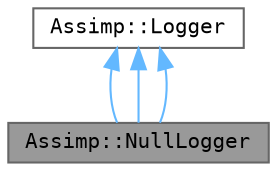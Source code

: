 digraph "Assimp::NullLogger"
{
 // LATEX_PDF_SIZE
  bgcolor="transparent";
  edge [fontname=Terminal,fontsize=10,labelfontname=Helvetica,labelfontsize=10];
  node [fontname=Terminal,fontsize=10,shape=box,height=0.2,width=0.4];
  Node1 [label="Assimp::NullLogger",height=0.2,width=0.4,color="gray40", fillcolor="grey60", style="filled", fontcolor="black",tooltip="CPP-API: Empty logging implementation."];
  Node2 -> Node1 [dir="back",color="steelblue1",style="solid"];
  Node2 [label="Assimp::Logger",height=0.2,width=0.4,color="gray40", fillcolor="white", style="filled",URL="$class_assimp_1_1_logger.html",tooltip="CPP-API: Abstract interface for logger implementations. Assimp provides a default implementation and ..."];
  Node2 -> Node1 [dir="back",color="steelblue1",style="solid"];
  Node2 -> Node1 [dir="back",color="steelblue1",style="solid"];
}
